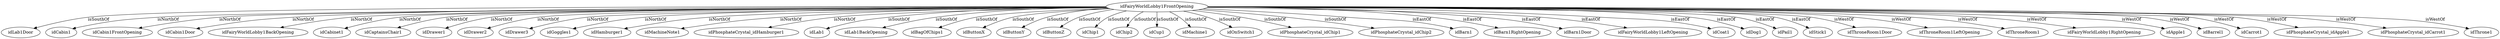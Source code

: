 strict digraph  {
idFairyWorldLobby1FrontOpening [node_type=entity_node];
idLab1Door [node_type=entity_node];
idCabin1 [node_type=entity_node];
idCabin1FrontOpening [node_type=entity_node];
idCabin1Door [node_type=entity_node];
idFairyWorldLobby1BackOpening [node_type=entity_node];
idCabinet1 [node_type=entity_node];
idCaptainsChair1 [node_type=entity_node];
idDrawer1 [node_type=entity_node];
idDrawer2 [node_type=entity_node];
idDrawer3 [node_type=entity_node];
idGoggles1 [node_type=entity_node];
idHamburger1 [node_type=entity_node];
idMachineNote1 [node_type=entity_node];
idPhosphateCrystal_idHamburger1 [node_type=entity_node];
idLab1 [node_type=entity_node];
idLab1BackOpening [node_type=entity_node];
idBagOfChips1 [node_type=entity_node];
idButtonX [node_type=entity_node];
idButtonY [node_type=entity_node];
idButtonZ [node_type=entity_node];
idChip1 [node_type=entity_node];
idChip2 [node_type=entity_node];
idCup1 [node_type=entity_node];
idMachine1 [node_type=entity_node];
idOnSwitch1 [node_type=entity_node];
idPhosphateCrystal_idChip1 [node_type=entity_node];
idPhosphateCrystal_idChip2 [node_type=entity_node];
idBarn1 [node_type=entity_node];
idBarn1RightOpening [node_type=entity_node];
idBarn1Door [node_type=entity_node];
idFairyWorldLobby1LeftOpening [node_type=entity_node];
idCoat1 [node_type=entity_node];
idDog1 [node_type=entity_node];
idPail1 [node_type=entity_node];
idStick1 [node_type=entity_node];
idThroneRoom1Door [node_type=entity_node];
idThroneRoom1LeftOpening [node_type=entity_node];
idThroneRoom1 [node_type=entity_node];
idFairyWorldLobby1RightOpening [node_type=entity_node];
idApple1 [node_type=entity_node];
idBarrel1 [node_type=entity_node];
idCarrot1 [node_type=entity_node];
idPhosphateCrystal_idApple1 [node_type=entity_node];
idPhosphateCrystal_idCarrot1 [node_type=entity_node];
idThrone1 [node_type=entity_node];
idFairyWorldLobby1FrontOpening -> idLab1Door  [edge_type=relationship, label=isSouthOf];
idFairyWorldLobby1FrontOpening -> idCabin1  [edge_type=relationship, label=isNorthOf];
idFairyWorldLobby1FrontOpening -> idCabin1FrontOpening  [edge_type=relationship, label=isNorthOf];
idFairyWorldLobby1FrontOpening -> idCabin1Door  [edge_type=relationship, label=isNorthOf];
idFairyWorldLobby1FrontOpening -> idFairyWorldLobby1BackOpening  [edge_type=relationship, label=isNorthOf];
idFairyWorldLobby1FrontOpening -> idCabinet1  [edge_type=relationship, label=isNorthOf];
idFairyWorldLobby1FrontOpening -> idCaptainsChair1  [edge_type=relationship, label=isNorthOf];
idFairyWorldLobby1FrontOpening -> idDrawer1  [edge_type=relationship, label=isNorthOf];
idFairyWorldLobby1FrontOpening -> idDrawer2  [edge_type=relationship, label=isNorthOf];
idFairyWorldLobby1FrontOpening -> idDrawer3  [edge_type=relationship, label=isNorthOf];
idFairyWorldLobby1FrontOpening -> idGoggles1  [edge_type=relationship, label=isNorthOf];
idFairyWorldLobby1FrontOpening -> idHamburger1  [edge_type=relationship, label=isNorthOf];
idFairyWorldLobby1FrontOpening -> idMachineNote1  [edge_type=relationship, label=isNorthOf];
idFairyWorldLobby1FrontOpening -> idPhosphateCrystal_idHamburger1  [edge_type=relationship, label=isNorthOf];
idFairyWorldLobby1FrontOpening -> idLab1  [edge_type=relationship, label=isSouthOf];
idFairyWorldLobby1FrontOpening -> idLab1BackOpening  [edge_type=relationship, label=isSouthOf];
idFairyWorldLobby1FrontOpening -> idBagOfChips1  [edge_type=relationship, label=isSouthOf];
idFairyWorldLobby1FrontOpening -> idButtonX  [edge_type=relationship, label=isSouthOf];
idFairyWorldLobby1FrontOpening -> idButtonY  [edge_type=relationship, label=isSouthOf];
idFairyWorldLobby1FrontOpening -> idButtonZ  [edge_type=relationship, label=isSouthOf];
idFairyWorldLobby1FrontOpening -> idChip1  [edge_type=relationship, label=isSouthOf];
idFairyWorldLobby1FrontOpening -> idChip2  [edge_type=relationship, label=isSouthOf];
idFairyWorldLobby1FrontOpening -> idCup1  [edge_type=relationship, label=isSouthOf];
idFairyWorldLobby1FrontOpening -> idMachine1  [edge_type=relationship, label=isSouthOf];
idFairyWorldLobby1FrontOpening -> idOnSwitch1  [edge_type=relationship, label=isSouthOf];
idFairyWorldLobby1FrontOpening -> idPhosphateCrystal_idChip1  [edge_type=relationship, label=isSouthOf];
idFairyWorldLobby1FrontOpening -> idPhosphateCrystal_idChip2  [edge_type=relationship, label=isSouthOf];
idFairyWorldLobby1FrontOpening -> idBarn1  [edge_type=relationship, label=isEastOf];
idFairyWorldLobby1FrontOpening -> idBarn1RightOpening  [edge_type=relationship, label=isEastOf];
idFairyWorldLobby1FrontOpening -> idBarn1Door  [edge_type=relationship, label=isEastOf];
idFairyWorldLobby1FrontOpening -> idFairyWorldLobby1LeftOpening  [edge_type=relationship, label=isEastOf];
idFairyWorldLobby1FrontOpening -> idCoat1  [edge_type=relationship, label=isEastOf];
idFairyWorldLobby1FrontOpening -> idDog1  [edge_type=relationship, label=isEastOf];
idFairyWorldLobby1FrontOpening -> idPail1  [edge_type=relationship, label=isEastOf];
idFairyWorldLobby1FrontOpening -> idStick1  [edge_type=relationship, label=isEastOf];
idFairyWorldLobby1FrontOpening -> idThroneRoom1Door  [edge_type=relationship, label=isWestOf];
idFairyWorldLobby1FrontOpening -> idThroneRoom1LeftOpening  [edge_type=relationship, label=isWestOf];
idFairyWorldLobby1FrontOpening -> idThroneRoom1  [edge_type=relationship, label=isWestOf];
idFairyWorldLobby1FrontOpening -> idFairyWorldLobby1RightOpening  [edge_type=relationship, label=isWestOf];
idFairyWorldLobby1FrontOpening -> idApple1  [edge_type=relationship, label=isWestOf];
idFairyWorldLobby1FrontOpening -> idBarrel1  [edge_type=relationship, label=isWestOf];
idFairyWorldLobby1FrontOpening -> idCarrot1  [edge_type=relationship, label=isWestOf];
idFairyWorldLobby1FrontOpening -> idPhosphateCrystal_idApple1  [edge_type=relationship, label=isWestOf];
idFairyWorldLobby1FrontOpening -> idPhosphateCrystal_idCarrot1  [edge_type=relationship, label=isWestOf];
idFairyWorldLobby1FrontOpening -> idThrone1  [edge_type=relationship, label=isWestOf];
}
